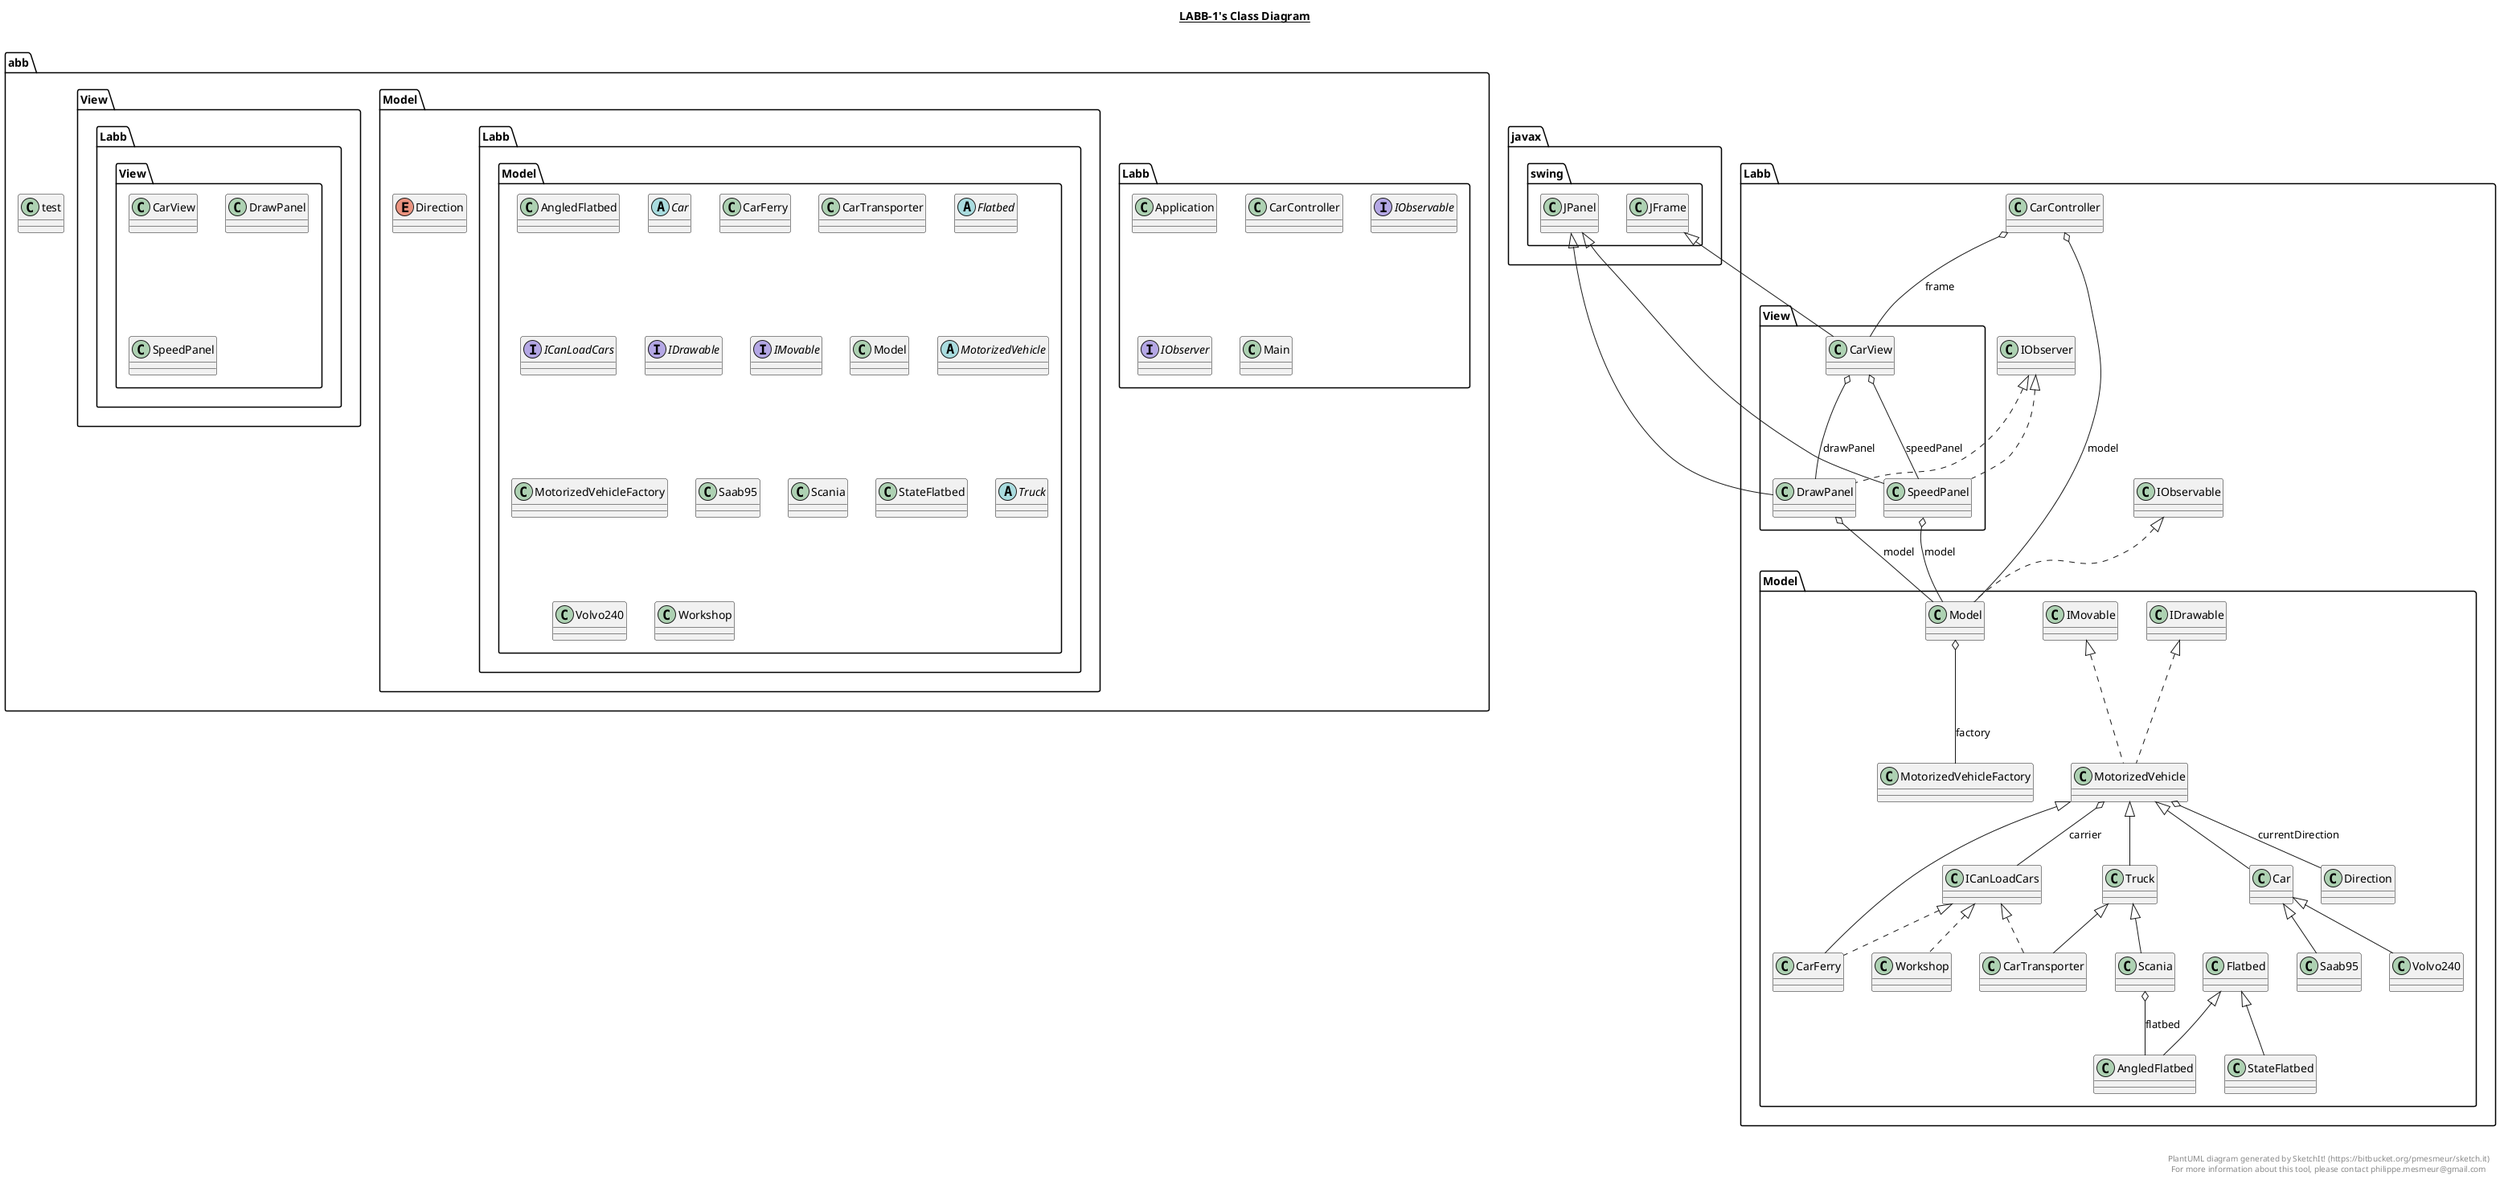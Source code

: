 @startuml

title __LABB-1's Class Diagram__\n

    namespace abb {
      class Labb.Application {
      }
    }


    namespace abb {
      class Labb.CarController {
      }
    }


    namespace abb {
      interface Labb.IObservable {
      }
    }


    namespace abb {
      interface Labb.IObserver {
      }
    }


    namespace abb {
      class Labb.Main {
      }
    }


    namespace abb {
      namespace Model {
        class Labb.Model.AngledFlatbed {
        }
      }
    }


    namespace abb {
      namespace Model {
        abstract class Labb.Model.Car {
        }
      }
    }


    namespace abb {
      namespace Model {
        class Labb.Model.CarFerry {
        }
      }
    }


    namespace abb {
      namespace Model {
        class Labb.Model.CarTransporter {
        }
      }
    }


    namespace abb {
      namespace Model {
        enum Direction {
        }
      }
    }


    namespace abb {
      namespace Model {
        abstract class Labb.Model.Flatbed {
        }
      }
    }


    namespace abb {
      namespace Model {
        interface Labb.Model.ICanLoadCars {
        }
      }
    }


    namespace abb {
      namespace Model {
        interface Labb.Model.IDrawable {
        }
      }
    }


    namespace abb {
      namespace Model {
        interface Labb.Model.IMovable {
        }
      }
    }


    namespace abb {
      namespace Model {
        class Labb.Model.Model {
        }
      }
    }


    namespace abb {
      namespace Model {
        abstract class Labb.Model.MotorizedVehicle {
        }
      }
    }


    namespace abb {
      namespace Model {
        class Labb.Model.MotorizedVehicleFactory {
        }
      }
    }


   namespace abb {
      namespace Model {
        class Labb.Model.Saab95 {
        }
      }
    }


    namespace abb {
      namespace Model {
        class Labb.Model.Scania {
        }
      }
    }


    namespace abb {
      namespace Model {
        class Labb.Model.StateFlatbed {
        }
      }
    }


    namespace abb {
      namespace Model {
        abstract class Labb.Model.Truck {
        }
      }
    }


    namespace abb {
      namespace Model {
        class Labb.Model.Volvo240 {
        }
      }
    }


    namespace abb {
      namespace Model {
        class Labb.Model.Workshop {
        }
      }
    }


    namespace abb {
      namespace View {
        class Labb.View.CarView {
        }
      }
    }


    namespace abb {
      namespace View {
        class Labb.View.DrawPanel {
        }
      }
    }


    namespace abb {
      namespace View {
        class Labb.View.SpeedPanel {
        }
      }
    }


  namespace abb  {
    class test {
    }
  }
  

  Labb.CarController o-- Labb.View.CarView : frame
  Labb.CarController o-- Labb.Model.Model : model
  Labb.Model.AngledFlatbed -up-|> Labb.Model.Flatbed
  Labb.Model.Car -up-|> Labb.Model.MotorizedVehicle
  Labb.Model.CarFerry .up.|> Labb.Model.ICanLoadCars
  Labb.Model.CarFerry -up-|> Labb.Model.MotorizedVehicle
  Labb.Model.CarTransporter .up.|> Labb.Model.ICanLoadCars
  Labb.Model.CarTransporter -up-|> Labb.Model.Truck
  Labb.Model.Model .up.|> Labb.IObservable
  Labb.Model.Model o-- Labb.Model.MotorizedVehicleFactory : factory
  Labb.Model.MotorizedVehicle .up.|> Labb.Model.IDrawable
  Labb.Model.MotorizedVehicle .up.|> Labb.Model.IMovable
  Labb.Model.MotorizedVehicle o-- Labb.Model.ICanLoadCars : carrier
  Labb.Model.MotorizedVehicle o-- Labb.Model.Direction : currentDirection
  Labb.Model.Saab95 -up-|> Labb.Model.Car
  Labb.Model.Scania -up-|> Labb.Model.Truck
  Labb.Model.Scania o-- Labb.Model.AngledFlatbed : flatbed
  Labb.Model.StateFlatbed -up-|> Labb.Model.Flatbed
  Labb.Model.Truck -up-|> Labb.Model.MotorizedVehicle
  Labb.Model.Volvo240 -up-|> Labb.Model.Car
  Labb.Model.Workshop .up.|> Labb.Model.ICanLoadCars
  Labb.View.CarView -up-|> javax.swing.JFrame
  Labb.View.CarView o-- Labb.View.DrawPanel : drawPanel
  Labb.View.CarView o-- Labb.View.SpeedPanel : speedPanel
  Labb.View.DrawPanel .up.|> Labb.IObserver
  Labb.View.DrawPanel -up-|> javax.swing.JPanel
  Labb.View.DrawPanel o-- Labb.Model.Model : model
  Labb.View.SpeedPanel .up.|> Labb.IObserver
  Labb.View.SpeedPanel -up-|> javax.swing.JPanel
  Labb.View.SpeedPanel o-- Labb.Model.Model : model


right footer


PlantUML diagram generated by SketchIt! (https://bitbucket.org/pmesmeur/sketch.it)
For more information about this tool, please contact philippe.mesmeur@gmail.com
endfooter

@enduml
